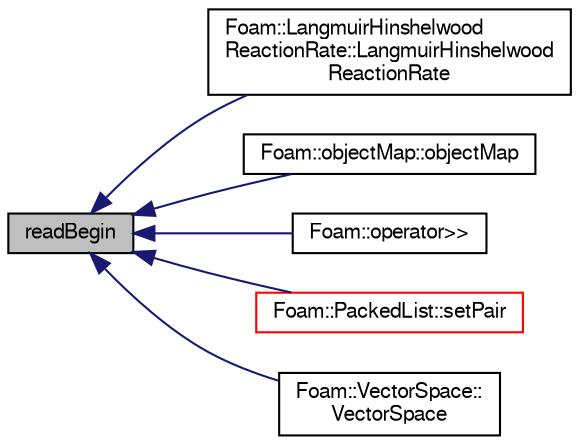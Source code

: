 digraph "readBegin"
{
  bgcolor="transparent";
  edge [fontname="FreeSans",fontsize="10",labelfontname="FreeSans",labelfontsize="10"];
  node [fontname="FreeSans",fontsize="10",shape=record];
  rankdir="LR";
  Node1 [label="readBegin",height=0.2,width=0.4,color="black", fillcolor="grey75", style="filled" fontcolor="black"];
  Node1 -> Node2 [dir="back",color="midnightblue",fontsize="10",style="solid",fontname="FreeSans"];
  Node2 [label="Foam::LangmuirHinshelwood\lReactionRate::LangmuirHinshelwood\lReactionRate",height=0.2,width=0.4,color="black",URL="$a01232.html#afc23ff2ebf6c1e5918b9ce9b66e66d8e",tooltip="Construct from Istream. "];
  Node1 -> Node3 [dir="back",color="midnightblue",fontsize="10",style="solid",fontname="FreeSans"];
  Node3 [label="Foam::objectMap::objectMap",height=0.2,width=0.4,color="black",URL="$a01639.html#a8ae1f28e022916a25324b8c56a4ec40a",tooltip="Construct from Istream. "];
  Node1 -> Node4 [dir="back",color="midnightblue",fontsize="10",style="solid",fontname="FreeSans"];
  Node4 [label="Foam::operator\>\>",height=0.2,width=0.4,color="black",URL="$a10237.html#a07309e1430797865f502ed5f5e881958"];
  Node1 -> Node5 [dir="back",color="midnightblue",fontsize="10",style="solid",fontname="FreeSans"];
  Node5 [label="Foam::PackedList::setPair",height=0.2,width=0.4,color="red",URL="$a01707.html#a5dbccafa30099ab95314b742afb23223",tooltip="Read an index/value pair and set accordingly. "];
  Node1 -> Node6 [dir="back",color="midnightblue",fontsize="10",style="solid",fontname="FreeSans"];
  Node6 [label="Foam::VectorSpace::\lVectorSpace",height=0.2,width=0.4,color="black",URL="$a02717.html#ae1168e777621620f3b6be63978e5f269",tooltip="Construct from Istream. "];
}

